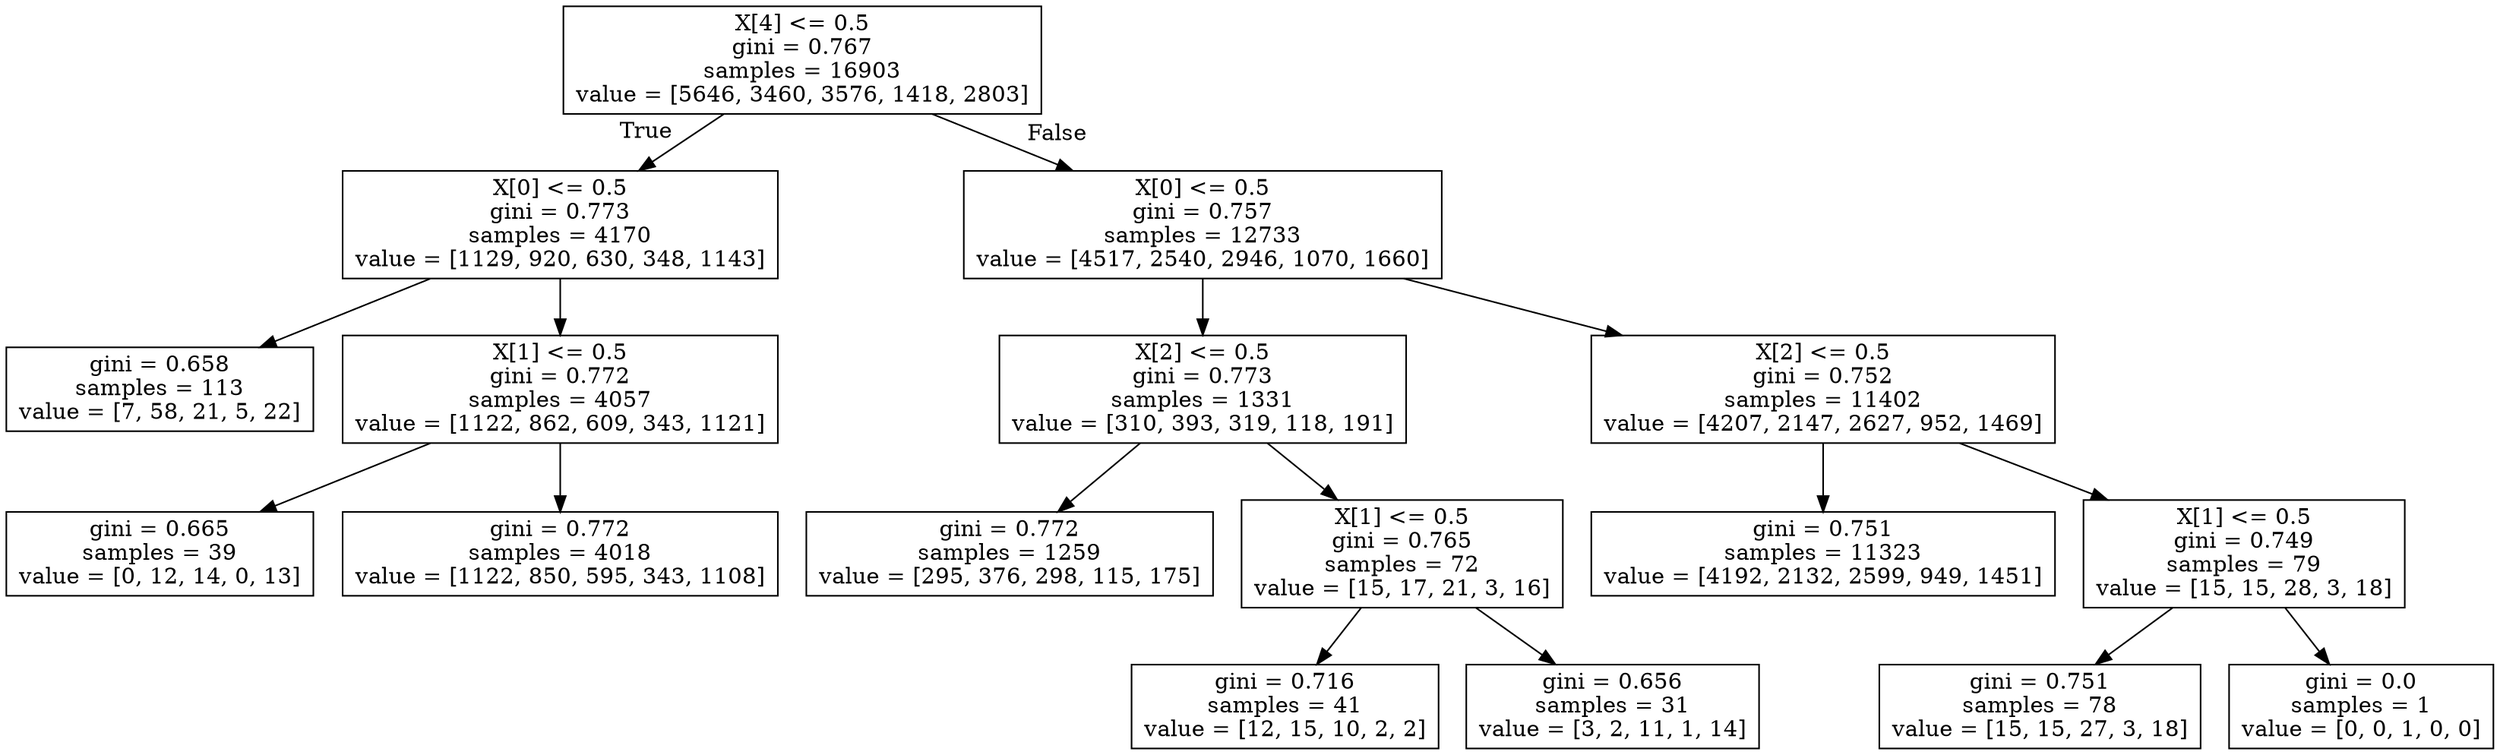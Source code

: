 digraph Tree {
node [shape=box] ;
0 [label="X[4] <= 0.5\ngini = 0.767\nsamples = 16903\nvalue = [5646, 3460, 3576, 1418, 2803]"] ;
1 [label="X[0] <= 0.5\ngini = 0.773\nsamples = 4170\nvalue = [1129, 920, 630, 348, 1143]"] ;
0 -> 1 [labeldistance=2.5, labelangle=45, headlabel="True"] ;
2 [label="gini = 0.658\nsamples = 113\nvalue = [7, 58, 21, 5, 22]"] ;
1 -> 2 ;
3 [label="X[1] <= 0.5\ngini = 0.772\nsamples = 4057\nvalue = [1122, 862, 609, 343, 1121]"] ;
1 -> 3 ;
4 [label="gini = 0.665\nsamples = 39\nvalue = [0, 12, 14, 0, 13]"] ;
3 -> 4 ;
5 [label="gini = 0.772\nsamples = 4018\nvalue = [1122, 850, 595, 343, 1108]"] ;
3 -> 5 ;
6 [label="X[0] <= 0.5\ngini = 0.757\nsamples = 12733\nvalue = [4517, 2540, 2946, 1070, 1660]"] ;
0 -> 6 [labeldistance=2.5, labelangle=-45, headlabel="False"] ;
7 [label="X[2] <= 0.5\ngini = 0.773\nsamples = 1331\nvalue = [310, 393, 319, 118, 191]"] ;
6 -> 7 ;
8 [label="gini = 0.772\nsamples = 1259\nvalue = [295, 376, 298, 115, 175]"] ;
7 -> 8 ;
9 [label="X[1] <= 0.5\ngini = 0.765\nsamples = 72\nvalue = [15, 17, 21, 3, 16]"] ;
7 -> 9 ;
10 [label="gini = 0.716\nsamples = 41\nvalue = [12, 15, 10, 2, 2]"] ;
9 -> 10 ;
11 [label="gini = 0.656\nsamples = 31\nvalue = [3, 2, 11, 1, 14]"] ;
9 -> 11 ;
12 [label="X[2] <= 0.5\ngini = 0.752\nsamples = 11402\nvalue = [4207, 2147, 2627, 952, 1469]"] ;
6 -> 12 ;
13 [label="gini = 0.751\nsamples = 11323\nvalue = [4192, 2132, 2599, 949, 1451]"] ;
12 -> 13 ;
14 [label="X[1] <= 0.5\ngini = 0.749\nsamples = 79\nvalue = [15, 15, 28, 3, 18]"] ;
12 -> 14 ;
15 [label="gini = 0.751\nsamples = 78\nvalue = [15, 15, 27, 3, 18]"] ;
14 -> 15 ;
16 [label="gini = 0.0\nsamples = 1\nvalue = [0, 0, 1, 0, 0]"] ;
14 -> 16 ;
}